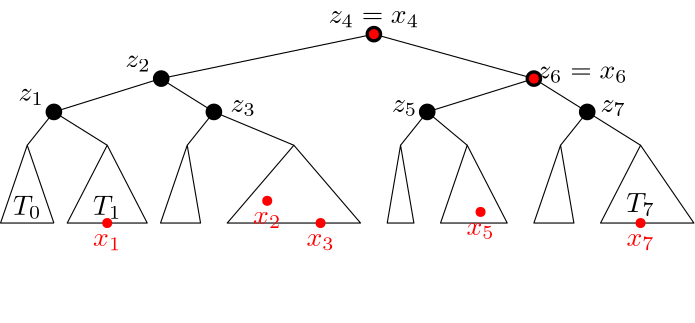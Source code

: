 <?xml version="1.0"?>
<!DOCTYPE ipe SYSTEM "ipe.dtd">
<ipe version="70206" creator="Ipe 7.2.7">
<info created="D:20200304161928" modified="D:20200305093831"/>
<ipestyle name="basic">
<symbol name="arrow/arc(spx)">
<path stroke="sym-stroke" fill="sym-stroke" pen="sym-pen">
0 0 m
-1 0.333 l
-1 -0.333 l
h
</path>
</symbol>
<symbol name="arrow/farc(spx)">
<path stroke="sym-stroke" fill="white" pen="sym-pen">
0 0 m
-1 0.333 l
-1 -0.333 l
h
</path>
</symbol>
<symbol name="arrow/ptarc(spx)">
<path stroke="sym-stroke" fill="sym-stroke" pen="sym-pen">
0 0 m
-1 0.333 l
-0.8 0 l
-1 -0.333 l
h
</path>
</symbol>
<symbol name="arrow/fptarc(spx)">
<path stroke="sym-stroke" fill="white" pen="sym-pen">
0 0 m
-1 0.333 l
-0.8 0 l
-1 -0.333 l
h
</path>
</symbol>
<symbol name="mark/circle(sx)" transformations="translations">
<path fill="sym-stroke">
0.6 0 0 0.6 0 0 e
0.4 0 0 0.4 0 0 e
</path>
</symbol>
<symbol name="mark/disk(sx)" transformations="translations">
<path fill="sym-stroke">
0.6 0 0 0.6 0 0 e
</path>
</symbol>
<symbol name="mark/fdisk(sfx)" transformations="translations">
<group>
<path fill="sym-fill">
0.5 0 0 0.5 0 0 e
</path>
<path fill="sym-stroke" fillrule="eofill">
0.6 0 0 0.6 0 0 e
0.4 0 0 0.4 0 0 e
</path>
</group>
</symbol>
<symbol name="mark/box(sx)" transformations="translations">
<path fill="sym-stroke" fillrule="eofill">
-0.6 -0.6 m
0.6 -0.6 l
0.6 0.6 l
-0.6 0.6 l
h
-0.4 -0.4 m
0.4 -0.4 l
0.4 0.4 l
-0.4 0.4 l
h
</path>
</symbol>
<symbol name="mark/square(sx)" transformations="translations">
<path fill="sym-stroke">
-0.6 -0.6 m
0.6 -0.6 l
0.6 0.6 l
-0.6 0.6 l
h
</path>
</symbol>
<symbol name="mark/fsquare(sfx)" transformations="translations">
<group>
<path fill="sym-fill">
-0.5 -0.5 m
0.5 -0.5 l
0.5 0.5 l
-0.5 0.5 l
h
</path>
<path fill="sym-stroke" fillrule="eofill">
-0.6 -0.6 m
0.6 -0.6 l
0.6 0.6 l
-0.6 0.6 l
h
-0.4 -0.4 m
0.4 -0.4 l
0.4 0.4 l
-0.4 0.4 l
h
</path>
</group>
</symbol>
<symbol name="mark/cross(sx)" transformations="translations">
<group>
<path fill="sym-stroke">
-0.43 -0.57 m
0.57 0.43 l
0.43 0.57 l
-0.57 -0.43 l
h
</path>
<path fill="sym-stroke">
-0.43 0.57 m
0.57 -0.43 l
0.43 -0.57 l
-0.57 0.43 l
h
</path>
</group>
</symbol>
<symbol name="arrow/fnormal(spx)">
<path stroke="sym-stroke" fill="white" pen="sym-pen">
0 0 m
-1 0.333 l
-1 -0.333 l
h
</path>
</symbol>
<symbol name="arrow/pointed(spx)">
<path stroke="sym-stroke" fill="sym-stroke" pen="sym-pen">
0 0 m
-1 0.333 l
-0.8 0 l
-1 -0.333 l
h
</path>
</symbol>
<symbol name="arrow/fpointed(spx)">
<path stroke="sym-stroke" fill="white" pen="sym-pen">
0 0 m
-1 0.333 l
-0.8 0 l
-1 -0.333 l
h
</path>
</symbol>
<symbol name="arrow/linear(spx)">
<path stroke="sym-stroke" pen="sym-pen">
-1 0.333 m
0 0 l
-1 -0.333 l
</path>
</symbol>
<symbol name="arrow/fdouble(spx)">
<path stroke="sym-stroke" fill="white" pen="sym-pen">
0 0 m
-1 0.333 l
-1 -0.333 l
h
-1 0 m
-2 0.333 l
-2 -0.333 l
h
</path>
</symbol>
<symbol name="arrow/double(spx)">
<path stroke="sym-stroke" fill="sym-stroke" pen="sym-pen">
0 0 m
-1 0.333 l
-1 -0.333 l
h
-1 0 m
-2 0.333 l
-2 -0.333 l
h
</path>
</symbol>
<pen name="heavier" value="0.8"/>
<pen name="fat" value="1.2"/>
<pen name="ultrafat" value="2"/>
<symbolsize name="large" value="5"/>
<symbolsize name="small" value="2"/>
<symbolsize name="tiny" value="1.1"/>
<arrowsize name="large" value="10"/>
<arrowsize name="small" value="5"/>
<arrowsize name="tiny" value="3"/>
<color name="red" value="1 0 0"/>
<color name="green" value="0 1 0"/>
<color name="blue" value="0 0 1"/>
<color name="yellow" value="1 1 0"/>
<color name="orange" value="1 0.647 0"/>
<color name="gold" value="1 0.843 0"/>
<color name="purple" value="0.627 0.125 0.941"/>
<color name="gray" value="0.745"/>
<color name="brown" value="0.647 0.165 0.165"/>
<color name="navy" value="0 0 0.502"/>
<color name="pink" value="1 0.753 0.796"/>
<color name="seagreen" value="0.18 0.545 0.341"/>
<color name="turquoise" value="0.251 0.878 0.816"/>
<color name="violet" value="0.933 0.51 0.933"/>
<color name="darkblue" value="0 0 0.545"/>
<color name="darkcyan" value="0 0.545 0.545"/>
<color name="darkgray" value="0.663"/>
<color name="darkgreen" value="0 0.392 0"/>
<color name="darkmagenta" value="0.545 0 0.545"/>
<color name="darkorange" value="1 0.549 0"/>
<color name="darkred" value="0.545 0 0"/>
<color name="lightblue" value="0.678 0.847 0.902"/>
<color name="lightcyan" value="0.878 1 1"/>
<color name="lightgray" value="0.827"/>
<color name="lightgreen" value="0.565 0.933 0.565"/>
<color name="lightyellow" value="1 1 0.878"/>
<dashstyle name="dashed" value="[4] 0"/>
<dashstyle name="dotted" value="[1 3] 0"/>
<dashstyle name="dash dotted" value="[4 2 1 2] 0"/>
<dashstyle name="dash dot dotted" value="[4 2 1 2 1 2] 0"/>
<textsize name="large" value="\large"/>
<textsize name="small" value="\small"/>
<textsize name="tiny" value="\tiny"/>
<textsize name="Large" value="\Large"/>
<textsize name="LARGE" value="\LARGE"/>
<textsize name="huge" value="\huge"/>
<textsize name="Huge" value="\Huge"/>
<textsize name="footnote" value="\footnotesize"/>
<textstyle name="center" begin="\begin{center}" end="\end{center}"/>
<textstyle name="itemize" begin="\begin{itemize}" end="\end{itemize}"/>
<textstyle name="item" begin="\begin{itemize}\item{}" end="\end{itemize}"/>
<gridsize name="4 pts" value="4"/>
<gridsize name="8 pts (~3 mm)" value="8"/>
<gridsize name="16 pts (~6 mm)" value="16"/>
<gridsize name="32 pts (~12 mm)" value="32"/>
<gridsize name="10 pts (~3.5 mm)" value="10"/>
<gridsize name="20 pts (~7 mm)" value="20"/>
<gridsize name="14 pts (~5 mm)" value="14"/>
<gridsize name="28 pts (~10 mm)" value="28"/>
<gridsize name="56 pts (~20 mm)" value="56"/>
<anglesize name="90 deg" value="90"/>
<anglesize name="60 deg" value="60"/>
<anglesize name="45 deg" value="45"/>
<anglesize name="30 deg" value="30"/>
<anglesize name="22.5 deg" value="22.5"/>
<opacity name="10%" value="0.1"/>
<opacity name="30%" value="0.3"/>
<opacity name="50%" value="0.5"/>
<opacity name="75%" value="0.75"/>
<tiling name="falling" angle="-60" step="4" width="1"/>
<tiling name="rising" angle="30" step="4" width="1"/>
</ipestyle>
<page>
<layer name="alpha"/>
<layer name="beta"/>
<layer name="partition"/>
<view layers="alpha" active="alpha"/>
<view layers="beta partition" active="partition"/>
<text layer="partition" matrix="1.2 0 0 1 -51.2 -18.9584" transformations="translations" pos="160 592" stroke="black" type="label" width="16.629" height="6.808" depth="2.85" halign="center" valign="top" style="math">T_{0,0}</text>
<text matrix="1.2 0 0 1 -32 -18.9584" transformations="translations" pos="160 592" stroke="black" type="label" width="16.629" height="6.808" depth="2.85" halign="center" valign="top" style="math">T_{1,0}</text>
<text matrix="1.2 0 0 1 -12.8 -6" transformations="translations" pos="160 592" stroke="black" type="label" width="11.941" height="6.812" depth="1.49" halign="center" valign="top" style="math">A_2</text>
<text matrix="1.2 0 0 1 6.4 -6" transformations="translations" pos="160 592" stroke="black" type="label" width="11.941" height="6.812" depth="1.49" halign="center" valign="top" style="math">A_3</text>
<text matrix="1.2 0 0 1 25.6 -6" transformations="translations" pos="160 592" stroke="black" type="label" width="11.941" height="6.812" depth="1.49" halign="center" valign="top" style="math">A_4</text>
<text matrix="1.2 0 0 1 44.8 -6" transformations="translations" pos="160 592" stroke="black" type="label" width="11.941" height="6.812" depth="1.49" halign="center" valign="top" style="math">A_5</text>
<text matrix="1.2 0 0 1 64 -6" transformations="translations" pos="160 592" stroke="black" type="label" width="11.941" height="6.812" depth="1.49" halign="center" valign="top" style="math">A_6</text>
<text matrix="1.2 0 0 1 83.2 -6" transformations="translations" pos="160 592" stroke="black" type="label" width="11.941" height="6.812" depth="1.49" halign="center" valign="top" style="math">A_7</text>
<text matrix="1.2 0 0 1 102.4 -6" transformations="translations" pos="160 592" stroke="black" type="label" width="11.941" height="6.812" depth="1.49" halign="center" valign="top" style="math">A_8</text>
<text matrix="1.2 0 0 1 121.6 -6" transformations="translations" pos="160 592" stroke="black" type="label" width="11.941" height="6.812" depth="1.49" halign="center" valign="top" style="math">A_9</text>
<text matrix="1.2 0 0 1 140.8 2" transformations="translations" pos="160 592" stroke="black" type="label" width="15.913" height="6.812" depth="1.49" halign="center" valign="top" style="math">A_{10}</text>
<text matrix="1.2 0 0 1 160 2" transformations="translations" pos="160 592" stroke="black" type="label" width="15.913" height="6.812" depth="1.49" halign="center" valign="top" style="math">A_{11}</text>
<text matrix="1.2 0 0 1 -12.8 -18.9588" transformations="translations" pos="160 592" stroke="black" type="label" width="16.629" height="6.808" depth="2.85" halign="center" valign="top" style="math">T_{1,1}</text>
<text matrix="1.2 0 0 1 6.4 -18.9588" transformations="translations" pos="160 592" stroke="black" type="label" width="16.629" height="6.808" depth="2.85" halign="center" valign="top" style="math">T_{2,0}</text>
<text matrix="1.2 0 0 1 25.6 -18.9588" transformations="translations" pos="160 592" stroke="black" type="label" width="16.629" height="6.808" depth="2.85" halign="center" valign="top" style="math">T_{3,0}</text>
<text matrix="1.2 0 0 1 44.8 -18.9588" transformations="translations" pos="160 592" stroke="black" type="label" width="16.629" height="6.808" depth="2.85" halign="center" valign="top" style="math">T_{3,1}</text>
<text matrix="1.2 0 0 1 64 -18.9588" transformations="translations" pos="160 592" stroke="black" type="label" width="16.629" height="6.808" depth="2.85" halign="center" valign="top" style="math">T_{3,2}</text>
<text matrix="1.2 0 0 1 83.2 -18.9588" transformations="translations" pos="160 592" stroke="black" type="label" width="16.629" height="6.808" depth="2.85" halign="center" valign="top" style="math">T_{4,0}</text>
<text matrix="1.2 0 0 1 102.4 -18.9588" transformations="translations" pos="160 592" stroke="black" type="label" width="16.629" height="6.808" depth="2.85" halign="center" valign="top" style="math">T_{5,0}</text>
<text matrix="1.2 0 0 1 121.6 -18.9588" transformations="translations" pos="160 592" stroke="black" type="label" width="16.629" height="6.808" depth="2.85" halign="center" valign="top" style="math">T_{5,1}</text>
<text matrix="1.2 0 0 1 140.8 -18.9588" transformations="translations" pos="160 592" stroke="black" type="label" width="16.629" height="6.808" depth="2.85" halign="center" valign="top" style="math">T_{6,0}</text>
<text matrix="1.2 0 0 1 160 -18.9588" transformations="translations" pos="160 592" stroke="black" type="label" width="16.629" height="6.808" depth="2.85" halign="center" valign="top" style="math">T_{7,0}</text>
<text matrix="1.2 0 0 1 179.2 -18.9588" transformations="translations" pos="160 592" stroke="black" type="label" width="16.629" height="6.808" depth="2.85" halign="center" valign="top" style="math">T_{7,1}</text>
<path stroke="gray">
150.4 628 m
150.4 560.522 l
</path>
<path stroke="gray">
188.8 628 m
188.8 560.522 l
</path>
<path stroke="gray">
208 652 m
208 560.522 l
</path>
<path stroke="gray">
265.6 628 m
265.6 560.522 l
</path>
<path stroke="gray">
284.8 668 m
284.8 560.522 l
</path>
<path matrix="1 0 0 1 4.8 0" stroke="gray">
318.4 640 m
318.4 560.522 l
</path>
<path stroke="gray">
342.4 652 m
342.4 560.522 l
</path>
<path layer="alpha" stroke="black">
265.6 664 m
323.2 648 l
</path>
<use layer="beta" matrix="1.2 0 0 1 -46.4 -116" name="mark/disk(sx)" pos="308 756" size="large" stroke="black"/>
<path matrix="0.96 0 0 1 -12.8 -116" stroke="black">
160 736 m
152 704 l
168 704 l
h
</path>
<path matrix="0.96 0 0 1 6.4 -116" stroke="black">
160 736 m
152 704 l
168 704 l
h
</path>
<path matrix="0.96 0 0 1 25.6 -116" stroke="black">
160 736 m
152 704 l
168 704 l
h
</path>
<path matrix="0.96 0 0 1 44.8 -116" stroke="black">
160 736 m
152 704 l
168 704 l
h
</path>
<path matrix="0.96 0 0 1 64 -116" stroke="black">
160 736 m
152 704 l
168 704 l
h
</path>
<path matrix="0.96 0 0 1 83.2 -116" stroke="black">
160 736 m
152 704 l
168 704 l
h
</path>
<path matrix="0.96 0 0 1 102.4 -116" stroke="black">
160 736 m
152 704 l
168 704 l
h
</path>
<path matrix="0.96 0 0 1 121.6 -116" stroke="black">
160 736 m
152 704 l
168 704 l
h
</path>
<path matrix="0.96 0 0 1 140.8 -116" stroke="black">
160 736 m
152 704 l
168 704 l
h
</path>
<path matrix="0.96 0 0 1 198.4 -108" stroke="black">
160 736 m
152 704 l
168 704 l
h
</path>
<path matrix="0.96 0 0 1 217.6 -108" stroke="black">
160 736 m
152 704 l
168 704 l
h
</path>
<use matrix="1.2 0 0 1 -51.2 -116" name="mark/disk(sx)" pos="200 744" size="large" stroke="black"/>
<use matrix="1.2 0 0 1 -51.2 -116" name="mark/disk(sx)" pos="168 744" size="large" stroke="black"/>
<use matrix="1.2 0 0 1 -51.2 -116" name="mark/disk(sx)" pos="264 744" size="large" stroke="black"/>
<use matrix="1.2 0 0 1 -51.2 -116" name="mark/disk(sx)" pos="216 768" size="large" stroke="black"/>
<use matrix="1.2 0 0 1 -51.2 -116" name="mark/disk(sx)" pos="328 768" size="large" stroke="black"/>
<use matrix="1.2 0 0 1 -51.2 -116" name="mark/disk(sx)" pos="280 784" size="large" stroke="black"/>
<path matrix="1.2 0 0 1 -51.2 -116" stroke="black">
160 736 m
168 744 l
</path>
<path matrix="1.2 0 0 1 -51.2 -116" stroke="black">
168 744 m
176 736 l
</path>
<path matrix="1.2 0 0 1 -51.2 -116" stroke="black">
192 736 m
200 744 l
</path>
<path matrix="1.2 0 0 1 -51.2 -116" stroke="black">
200 744 m
208 736 l
</path>
<path matrix="1.2 0 0 1 -51.2 -116" stroke="black">
224 736 m
232 744 l
</path>
<path matrix="1.2 0 0 1 -51.2 -116" stroke="black">
232 744 m
240 736 l
</path>
<path matrix="1.2 0 0 1 -51.2 -116" stroke="black">
256 736 m
264 744 l
</path>
<path matrix="1.2 0 0 1 -51.2 -116" stroke="black">
264 744 m
272 736 l
</path>
<path matrix="1.2 0 0 1 -51.2 -116" stroke="black">
288 736 m
296 744 l
</path>
<path matrix="1.2 0 0 1 -51.2 -116" stroke="black">
296 744 m
304 736 l
</path>
<path stroke="black">
332.8 628 m
323.2 640 l
</path>
<path stroke="black">
323.2 640 m
304 628 l
</path>
<path matrix="1.2 0 0 1 -51.2 -116" stroke="black">
264 744 m
248 756 l
</path>
<path matrix="1.2 0 0 1 -51.2 -116" stroke="black">
248 756 m
232 744 l
</path>
<path matrix="1.2 0 0 1 -51.2 -116" stroke="black">
200 744 m
184 756 l
</path>
<path matrix="1.2 0 0 1 -51.2 -116" stroke="black">
184 756 m
168 744 l
</path>
<path matrix="1.2 0 0 1 -51.2 -116" stroke="black">
184 756 m
216 768 l
</path>
<path matrix="1.2 0 0 1 -51.2 -116" stroke="black">
216 768 m
248 756 l
</path>
<path matrix="1.2 0 0 1 -51.2 -116" stroke="black">
336 744 m
344 756 l
</path>
<path matrix="1.2 0 0 1 -51.2 -116" stroke="black">
344 756 m
352 744 l
</path>
<path matrix="1.2 0 0 1 -51.2 -116" stroke="black">
344 756 m
328 768 l
</path>
<path stroke="black">
342.4 652 m
323.2 640 l
</path>
<path matrix="1.2 0 0 1 -51.2 -116" stroke="black">
328 768 m
280 784 l
</path>
<path matrix="1.2 0 0 1 -51.2 -116" stroke="black">
280 784 m
216 768 l
</path>
<use matrix="1.2 0 0 1 -51.2 -116" name="mark/disk(sx)" pos="184 756" size="normal" stroke="red"/>
<use matrix="1.2 0 0 1 -51.2 -116" name="mark/disk(sx)" pos="232 744" size="normal" stroke="red"/>
<use matrix="1.2 0 0 1 -46.4 -116" name="mark/disk(sx)" pos="308 756" size="normal" stroke="red"/>
<use matrix="1.2 0 0 1 -51.2 -116" name="mark/disk(sx)" pos="296 744" size="normal" stroke="red"/>
<use matrix="1.2 0 0 1 -51.2 -116" name="mark/disk(sx)" pos="248 756" size="normal" stroke="red"/>
<use matrix="1.2 0 0 1 -51.2 -116" name="mark/disk(sx)" pos="344 756" size="normal" stroke="red"/>
<use layer="alpha" matrix="1.2 0 0 1 -50.9616 -96" name="mark/disk(sx)" pos="200 744" size="large" stroke="black"/>
<use matrix="1.2 0 0 1 -51.2 -108" name="mark/disk(sx)" pos="168 744" size="large" stroke="black"/>
<use matrix="1.2 0 0 1 -51.2 -80" name="mark/disk(sx)" pos="264 744" size="large" stroke="black"/>
<use matrix="1.2 0 0 1 -51.2 -132" name="mark/disk(sx)" pos="216 768" size="large" stroke="black"/>
<use matrix="1.2 0 0 1 -51.2 -132" name="mark/disk(sx)" pos="328 768" size="large" stroke="black"/>
<use matrix="1.2 0 0 1 -51.2 -148" name="mark/disk(sx)" pos="280 784" size="large" stroke="black"/>
<path matrix="1.2 0 0 1 -51.2 0" stroke="black">
168 636 m
200 648 l
</path>
<path matrix="1.2 0 0 1 -51.2 0" stroke="black">
200 648 m
216 636 l
</path>
<path matrix="1.2 0 0 1 -51.2 0" stroke="black">
200 648 m
264 664 l
</path>
<path stroke="black">
323.2 648 m
284.8 636 l
</path>
<path stroke="black">
323.2 648 m
342.4 636 l
</path>
<use matrix="1.2 0 0 1 -46.4 -108" name="mark/disk(sx)" pos="308 756" size="large" stroke="black"/>
<use matrix="1.2 0 0 1 -46.4 -108" name="mark/disk(sx)" pos="308 756" size="normal" stroke="red"/>
<path matrix="1.2 0 0 1 -51.2 0" stroke="black">
168 596 m
160 624 l
152 596 l
168 596 l
</path>
<path matrix="1.2 0 0 1 -51.2 0" stroke="black">
184 624 m
172 596 l
196 596 l
h
</path>
<path matrix="1.2 0 0 1 -51.2 0" stroke="black">
208 624 m
200 596 l
212 596 l
h
</path>
<path matrix="1.2 0 0 1 -51.2 0" stroke="black">
220 596 m
260 596 l
240 624 l
h
</path>
<path matrix="1.2 0 0 1 -51.2 0" stroke="black">
268 596 m
276 596 l
272 624 l
h
</path>
<path matrix="1.2 0 0 1 -51.2 0" stroke="black">
284 596 m
304 596 l
292 624 l
h
</path>
<path matrix="1.2 0 0 1 -51.2 0" stroke="black">
312 596 m
324 596 l
320 624 l
h
</path>
<path matrix="1.2 0 0 1 -51.2 0" stroke="black">
332 596 m
360 596 l
344 624 l
h
</path>
<path matrix="1.2 0 0 1 -51.2 0" stroke="black">
160 624 m
168 636 l
</path>
<path matrix="1.2 0 0 1 -51.2 0" stroke="black">
168 636 m
184 624 l
</path>
<path matrix="1.2 0 0 1 -51.2 0" stroke="black">
208 624 m
216 636 l
</path>
<path matrix="1.2 0 0 1 -51.2 0" stroke="black">
216 636 m
240 624 l
</path>
<path matrix="1.2 0 0 1 -51.2 0" stroke="black">
272 624 m
280 636 l
</path>
<path matrix="1.2 0 0 1 -51.2 0" stroke="black">
280 636 m
292 624 l
</path>
<path matrix="1.2 0 0 1 -51.2 0" stroke="black">
320 624 m
328 636 l
</path>
<path matrix="1.2 0 0 1 -51.2 0" stroke="black">
328 636 m
344 624 l
</path>
<use matrix="1.2 0 0 1 -51.2 -160" name="mark/disk(sx)" pos="184 756" size="normal" stroke="red"/>
<use matrix="1.2 0 0 1 -51.2 -144" name="mark/disk(sx)" pos="296 744" size="normal" stroke="red"/>
<use matrix="1.2 0 0 1 -51.2 -160" name="mark/disk(sx)" pos="248 756" size="normal" stroke="red"/>
<use matrix="1.2 0 0 1 -51.2 -160" name="mark/disk(sx)" pos="344 756" size="normal" stroke="red"/>
<use matrix="1.2 0 0 1 -51.2 -140" name="mark/disk(sx)" pos="232 744" size="normal" stroke="red"/>
<text matrix="1.2 0 0 1 -51.2 -1" transformations="translations" pos="160 600" stroke="black" type="label" width="10.291" height="6.812" depth="1.49" halign="center" valign="baseline" style="math">T_0</text>
<text matrix="1.2 0 0 1 -22.4 -1" transformations="translations" pos="160 600" stroke="black" type="label" width="10.291" height="6.812" depth="1.49" halign="center" valign="baseline" style="math">T_1</text>
<text matrix="1.2 0 0 1 169.6 0" transformations="translations" pos="160 600" stroke="black" type="label" width="10.291" height="6.812" depth="1.49" halign="center" valign="baseline" style="math">T_7</text>
<use matrix="1.2 0 0 1 -89.6 -80" name="mark/disk(sx)" pos="296 744" size="normal" stroke="red"/>
<use layer="beta" matrix="1.2 0 0 1 -89.6 -116" name="mark/disk(sx)" pos="296 744" size="normal" stroke="red"/>
<text layer="alpha" matrix="1.2 0 0 1 -45.2 8" transformations="translations" pos="160 632" stroke="black" type="label" width="9.102" height="4.294" depth="1.49" halign="right" valign="baseline" style="math">z_1</text>
<text matrix="1.2 0 0 1 -6.8 20" transformations="translations" pos="160 632" stroke="black" type="label" width="9.102" height="4.294" depth="1.49" halign="right" valign="baseline" style="math">z_2</text>
<text matrix="1.2 0 0 1 73.6 36" transformations="translations" pos="160 632" stroke="black" type="label" width="32.549" height="4.294" depth="1.49" halign="center" valign="baseline" style="math">z_4=x_4</text>
<text matrix="1.2 0 0 1 89.2 4" transformations="translations" pos="160 632" stroke="black" type="label" width="9.102" height="4.294" depth="1.49" halign="right" valign="baseline" style="math">z_5</text>
<text matrix="1.2 0 0 1 155.2 4" transformations="translations" pos="160 632" stroke="black" type="label" width="9.102" height="4.294" depth="1.49" valign="baseline" style="math">z_7</text>
<text matrix="1.2 0 0 1 132.4 16" transformations="translations" pos="160 632" stroke="black" type="label" width="32.549" height="4.294" depth="1.49" valign="baseline" style="math">z_6=x_6</text>
<text matrix="1.2 0 0 1 22 4" transformations="translations" pos="160 632" stroke="black" type="label" width="9.102" height="4.294" depth="1.49" valign="baseline" style="math">z_3</text>
<text matrix="1.2 0 0 1 -51.2 4" transformations="translations" pos="184 588" stroke="red" type="label" width="10.163" height="4.294" depth="1.49" halign="center" valign="top" style="math">x_1</text>
<text matrix="1.2 0 0 1 6.4 12" transformations="translations" pos="184 588" stroke="red" type="label" width="10.163" height="4.294" depth="1.49" halign="center" valign="top" style="math">x_2</text>
<text matrix="1.2 0 0 1 25.6 4" transformations="translations" pos="184 588" stroke="red" type="label" width="10.163" height="4.294" depth="1.49" halign="center" valign="top" style="math">x_3</text>
<text matrix="1.2 0 0 1 83.2 8" transformations="translations" pos="184 588" stroke="red" type="label" width="10.163" height="4.294" depth="1.49" halign="center" valign="top" style="math">x_5</text>
<text matrix="1.2 0 0 1 140.8 4" transformations="translations" pos="184 588" stroke="red" type="label" width="10.163" height="4.294" depth="1.49" halign="center" valign="top" style="math">x_7</text>
<text layer="beta" matrix="1.2 0 0 1 -51.2 -6" transformations="translations" pos="160 592" stroke="black" type="label" width="11.941" height="6.812" depth="1.49" halign="center" valign="top" style="math">A_0</text>
<text matrix="1.2 0 0 1 -51.2 -6" transformations="translations" pos="352 600" stroke="black" type="label" width="15.913" height="6.812" depth="1.49" halign="center" valign="top" style="math">A_{12}</text>
<text matrix="1.2 0 0 1 -32 -6" transformations="translations" pos="160 592" stroke="black" type="label" width="11.941" height="6.812" depth="1.49" halign="center" valign="top" style="math">A_1</text>
<text matrix="1.2 0 0 1 -40.4 -1" transformations="translations" pos="156 632" stroke="black" type="label" width="9.139" height="4.294" depth="1.49" halign="right" valign="baseline" style="math">s_1</text>
<text matrix="1.2 0 0 1 17.2 23" transformations="translations" pos="156 632" stroke="black" type="label" width="9.139" height="4.294" depth="1.49" halign="right" valign="baseline" style="math">s_4</text>
<text matrix="1.2 0 0 1 94 39" transformations="translations" pos="156 632" stroke="black" type="label" width="9.139" height="4.294" depth="1.49" halign="right" valign="baseline" style="math">s_8</text>
<text matrix="1.2 0 0 1 114.4 -3" transformations="translations" pos="156 632" stroke="red" type="label" width="9.139" height="4.294" depth="1.49" halign="right" valign="baseline" style="math">s_9</text>
<text matrix="1.2 0 0 1 37.6 -3" transformations="translations" pos="156 632" stroke="red" type="label" width="9.139" height="4.294" depth="1.49" halign="right" valign="baseline" style="math">s_5</text>
<text matrix="1.2 0 0 1 -20 9" transformations="translations" pos="156 632" stroke="red" type="label" width="9.139" height="4.294" depth="1.49" halign="right" valign="baseline" style="math">s_2</text>
<text matrix="1.2 0 0 1 130 12" transformations="translations" pos="156 632" stroke="black" type="label" width="13.111" height="4.294" depth="1.49" halign="right" valign="baseline" style="math">s_{10}</text>
<text matrix="1.2 0 0 1 6.4 -2" transformations="translations" pos="156 632" stroke="black" type="label" width="9.139" height="4.294" depth="1.49" valign="baseline" style="math">s_3</text>
<text matrix="1.2 0 0 1 176.8 9" transformations="translations" pos="156 632" stroke="red" type="label" width="13.111" height="4.294" depth="1.49" valign="baseline" style="math">s_{12}</text>
<text matrix="1.2 0 0 1 160 22" transformations="translations" pos="156 632" stroke="black" type="label" width="13.111" height="4.294" depth="1.49" valign="baseline" style="math">s_{11}</text>
<text matrix="1.2 0 0 1 64 10" transformations="translations" pos="156 632" stroke="red" type="label" width="9.139" height="4.294" depth="1.49" valign="baseline" style="math">s_6</text>
<text matrix="1.2 0 0 1 82 -3" transformations="translations" pos="156 632" stroke="black" type="label" width="9.139" height="4.294" depth="1.49" valign="baseline" style="math">s_7</text>
<group layer="partition">
<path matrix="0.96 0 0 1 179.2 -108" stroke="black">
160 736 m
152 704 l
168 704 l
h
</path>
<path matrix="0.96 0 0 1 160 -116" stroke="black">
160 736 m
152 704 l
168 704 l
h
</path>
</group>
</page>
</ipe>
